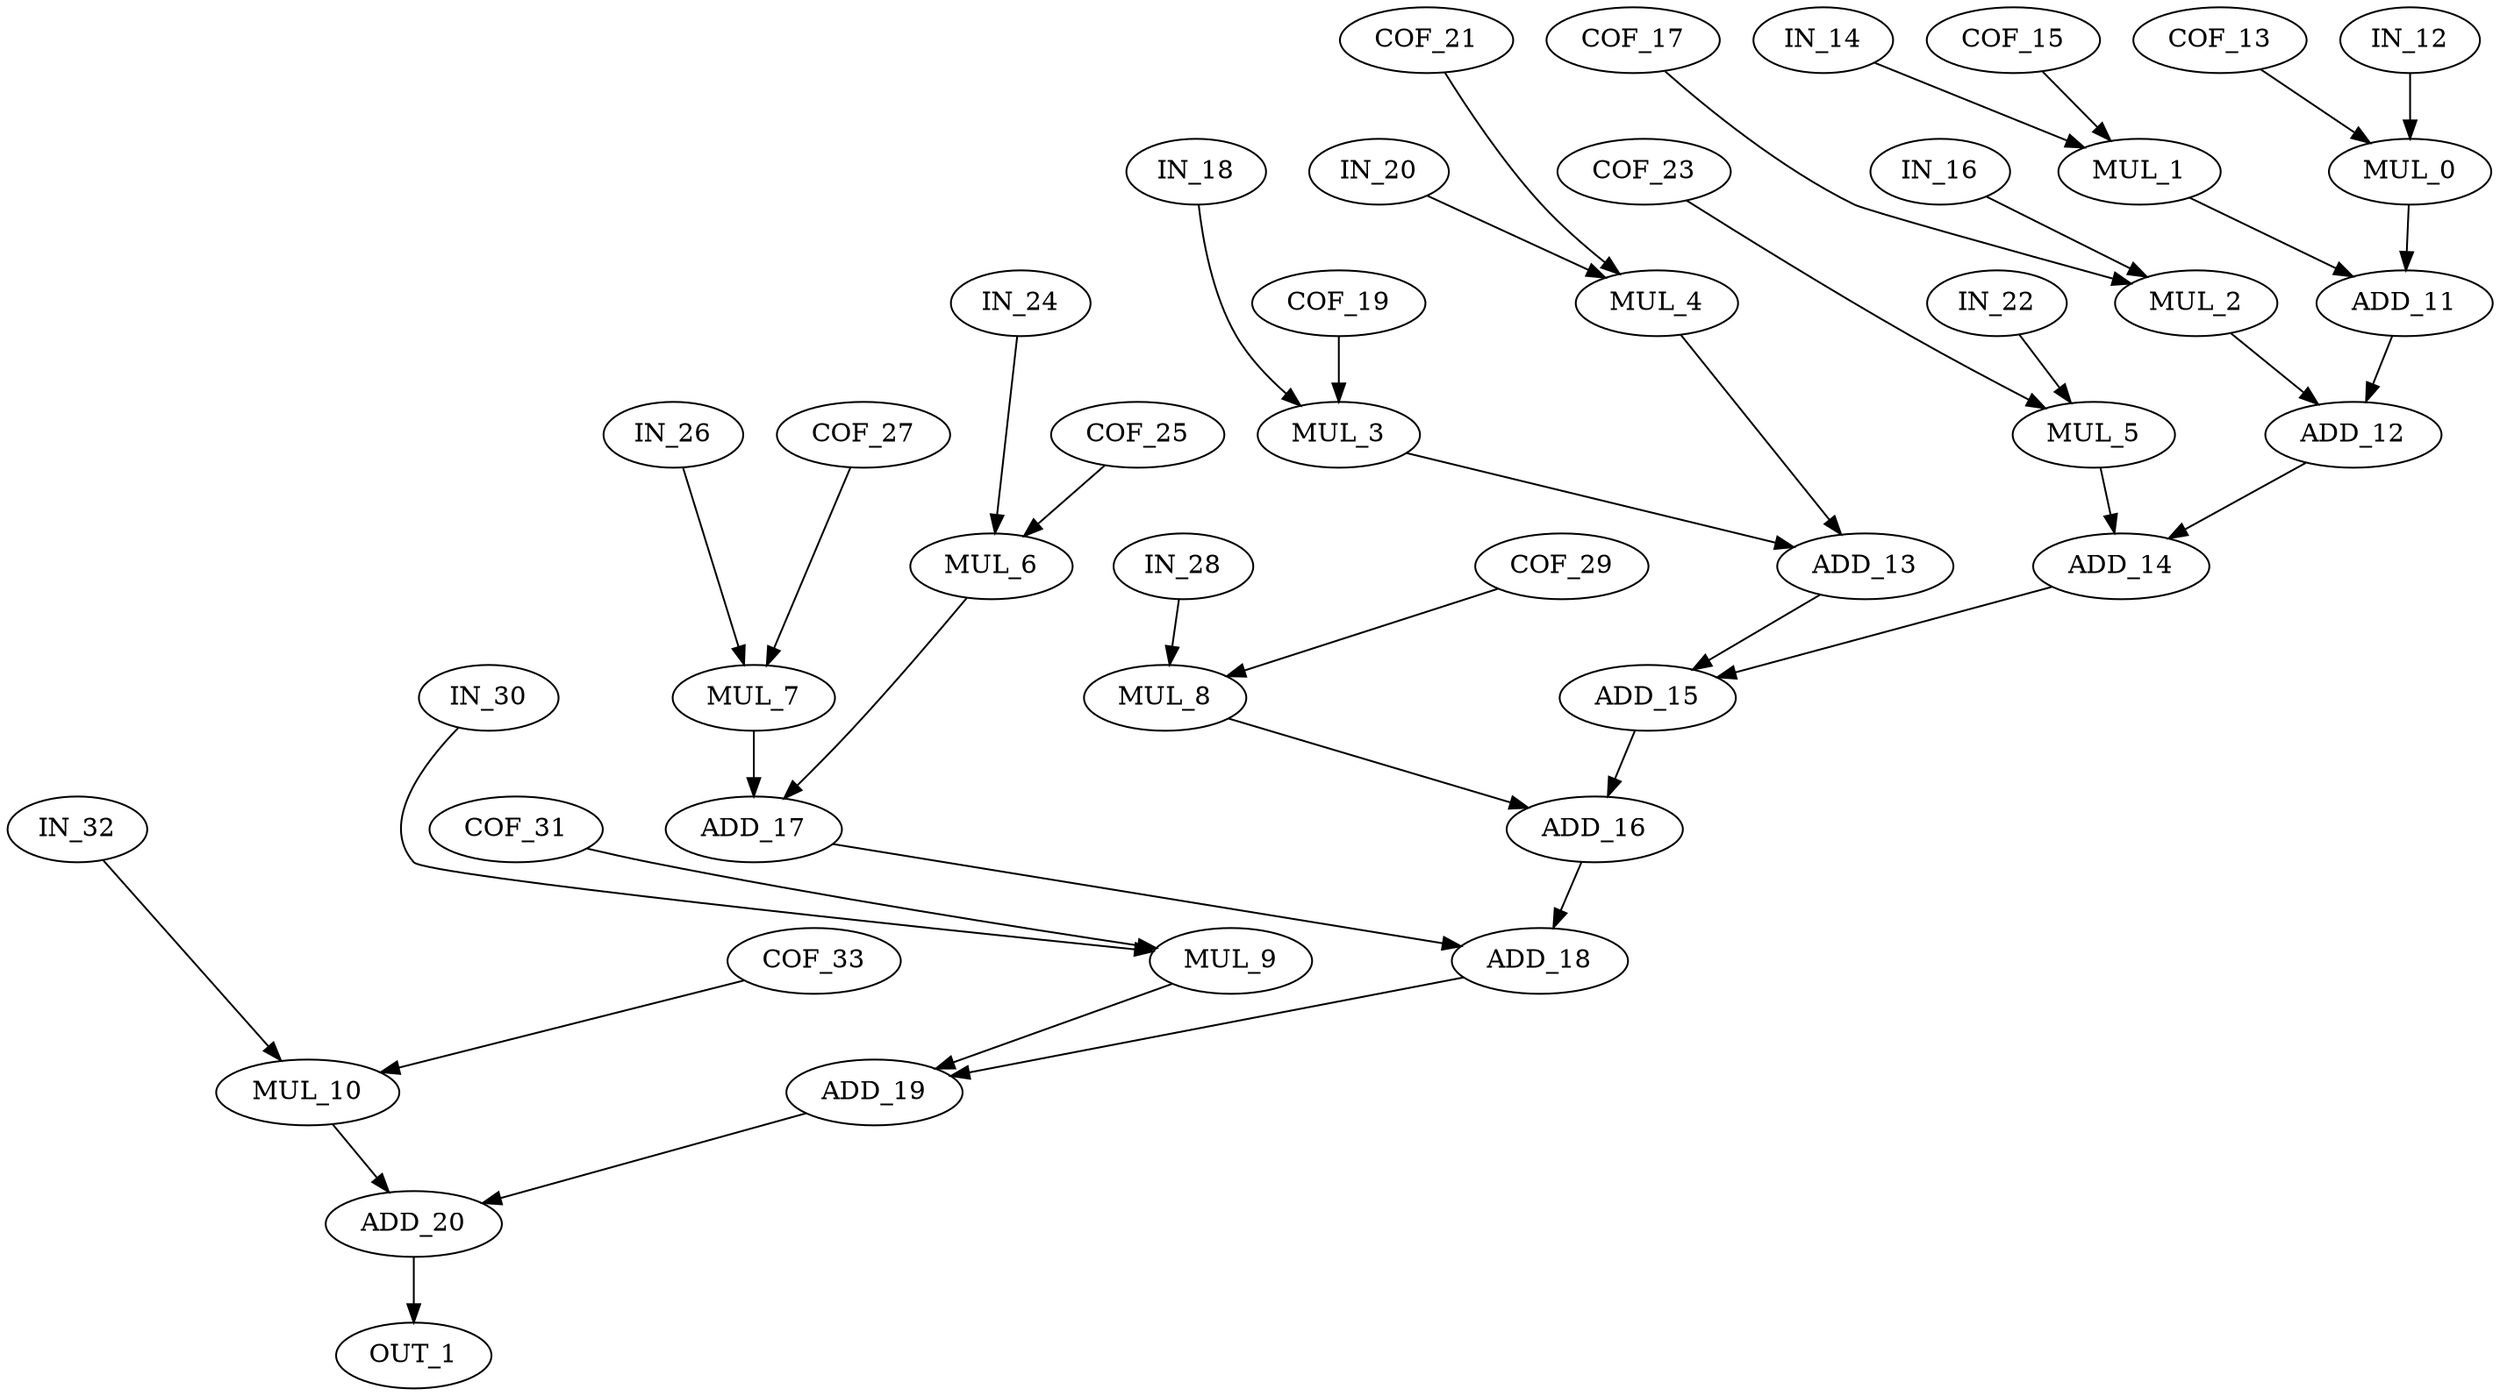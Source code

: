 digraph G {
    ADD_11;
    ADD_12;
    MUL_8;
    ADD_16;
    IN_32;
    MUL_10;
    MUL_7;
    ADD_17;
    IN_26;
    IN_28;
    ADD_18;
    IN_18;
    MUL_3;
    COF_23;
    MUL_5;
    MUL_4;
    ADD_13;
    ADD_15;
    ADD_20;
    COF_27;
    COF_17;
    MUL_2;
    MUL_1;
    IN_24;
    MUL_6;
    COF_13;
    MUL_0;
    IN_30;
    MUL_9;
    COF_33;
    ADD_14;
    ADD_19;
    IN_20;
    COF_25;
    IN_14;
    COF_21;
    OUT_1;
    IN_22;
    IN_16;
    COF_29;
    COF_31;
    COF_15;
    COF_19;
    IN_12;
    ADD_11 -> ADD_12 [weight=0];
    ADD_12 -> ADD_14 [weight=0];
    MUL_8 -> ADD_16 [weight=0];
    ADD_16 -> ADD_18 [weight=0];
    IN_32 -> MUL_10 [weight=0];
    MUL_10 -> ADD_20 [weight=0];
    MUL_7 -> ADD_17 [weight=1];
    ADD_17 -> ADD_18 [weight=0];
    IN_26 -> MUL_7 [weight=0];
    IN_28 -> MUL_8 [weight=0];
    ADD_18 -> ADD_19 [weight=0];
    IN_18 -> MUL_3 [weight=0];
    MUL_3 -> ADD_13 [weight=0];
    COF_23 -> MUL_5 [weight=0];
    MUL_5 -> ADD_14 [weight=0];
    MUL_4 -> ADD_13 [weight=0];
    ADD_13 -> ADD_15 [weight=0];
    ADD_15 -> ADD_16 [weight=0];
    ADD_20 -> OUT_1 [weight=0];
    COF_27 -> MUL_7 [weight=0];
    COF_17 -> MUL_2 [weight=0];
    MUL_2 -> ADD_12 [weight=0];
    MUL_1 -> ADD_11 [weight=0];
    IN_24 -> MUL_6 [weight=0];
    MUL_6 -> ADD_17 [weight=0];
    COF_13 -> MUL_0 [weight=0];
    MUL_0 -> ADD_11 [weight=0];
    IN_30 -> MUL_9 [weight=0];
    MUL_9 -> ADD_19 [weight=0];
    COF_33 -> MUL_10 [weight=0];
    ADD_14 -> ADD_15 [weight=0];
    ADD_19 -> ADD_20 [weight=0];
    IN_20 -> MUL_4 [weight=0];
    COF_25 -> MUL_6 [weight=0];
    IN_14 -> MUL_1 [weight=0];
    COF_21 -> MUL_4 [weight=0];
    IN_22 -> MUL_5 [weight=0];
    IN_16 -> MUL_2 [weight=0];
    COF_29 -> MUL_8 [weight=0];
    COF_31 -> MUL_9 [weight=0];
    COF_15 -> MUL_1 [weight=0];
    COF_19 -> MUL_3 [weight=1];
    IN_12 -> MUL_0 [weight=1];
}
